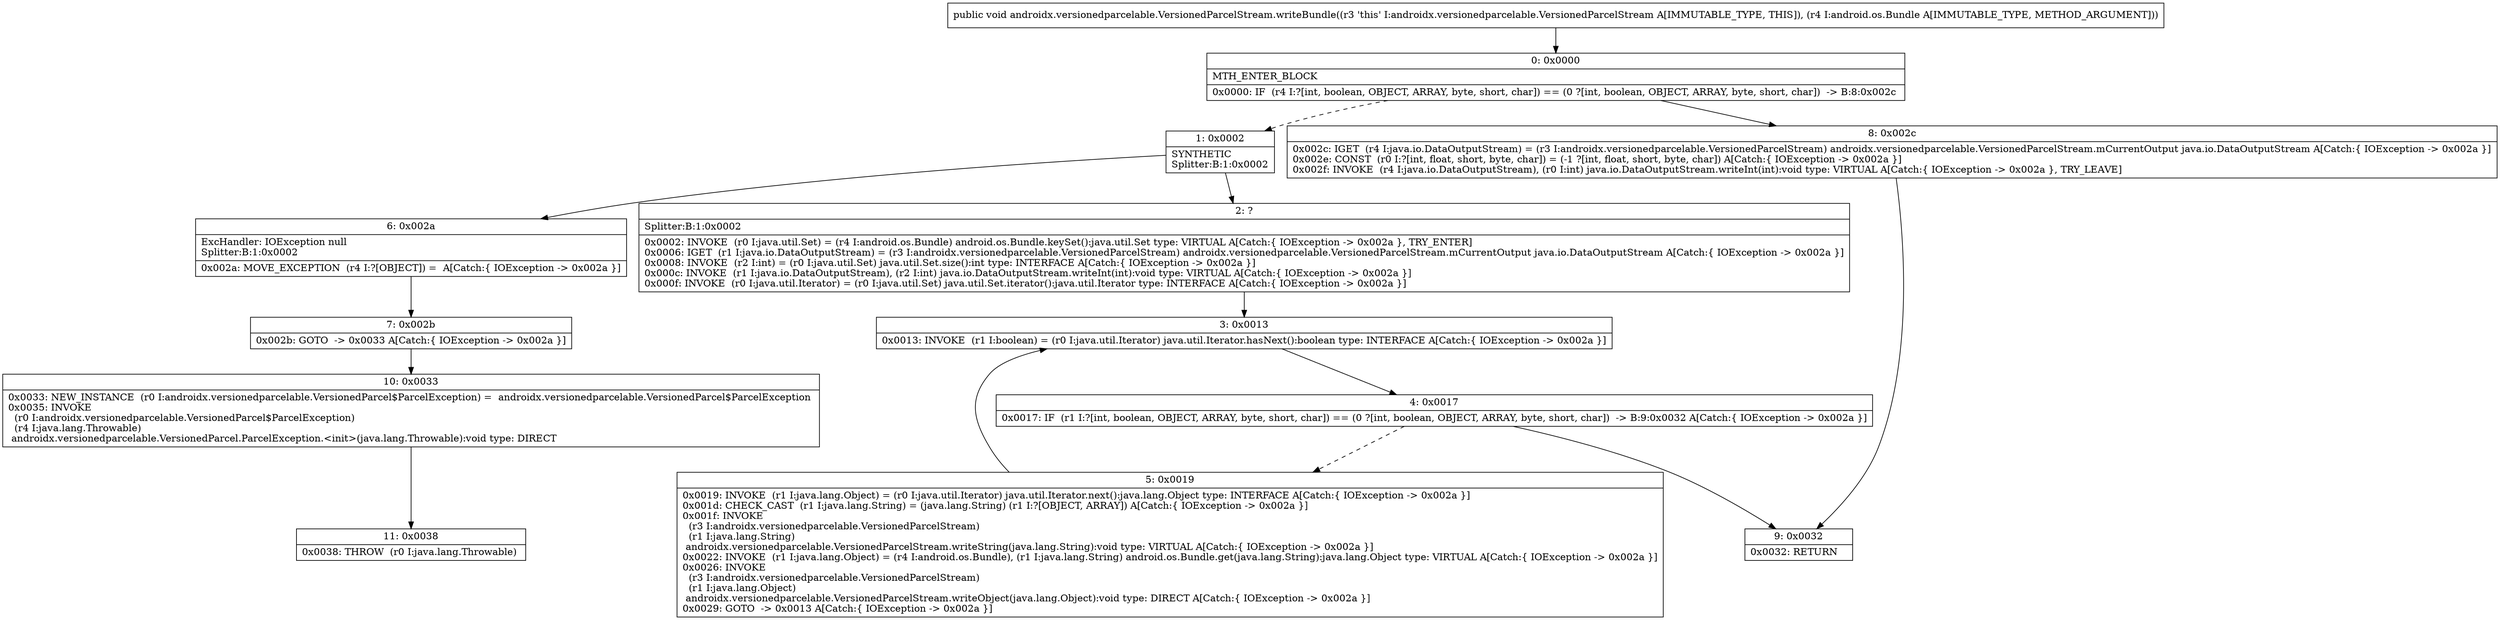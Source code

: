 digraph "CFG forandroidx.versionedparcelable.VersionedParcelStream.writeBundle(Landroid\/os\/Bundle;)V" {
Node_0 [shape=record,label="{0\:\ 0x0000|MTH_ENTER_BLOCK\l|0x0000: IF  (r4 I:?[int, boolean, OBJECT, ARRAY, byte, short, char]) == (0 ?[int, boolean, OBJECT, ARRAY, byte, short, char])  \-\> B:8:0x002c \l}"];
Node_1 [shape=record,label="{1\:\ 0x0002|SYNTHETIC\lSplitter:B:1:0x0002\l}"];
Node_2 [shape=record,label="{2\:\ ?|Splitter:B:1:0x0002\l|0x0002: INVOKE  (r0 I:java.util.Set) = (r4 I:android.os.Bundle) android.os.Bundle.keySet():java.util.Set type: VIRTUAL A[Catch:\{ IOException \-\> 0x002a \}, TRY_ENTER]\l0x0006: IGET  (r1 I:java.io.DataOutputStream) = (r3 I:androidx.versionedparcelable.VersionedParcelStream) androidx.versionedparcelable.VersionedParcelStream.mCurrentOutput java.io.DataOutputStream A[Catch:\{ IOException \-\> 0x002a \}]\l0x0008: INVOKE  (r2 I:int) = (r0 I:java.util.Set) java.util.Set.size():int type: INTERFACE A[Catch:\{ IOException \-\> 0x002a \}]\l0x000c: INVOKE  (r1 I:java.io.DataOutputStream), (r2 I:int) java.io.DataOutputStream.writeInt(int):void type: VIRTUAL A[Catch:\{ IOException \-\> 0x002a \}]\l0x000f: INVOKE  (r0 I:java.util.Iterator) = (r0 I:java.util.Set) java.util.Set.iterator():java.util.Iterator type: INTERFACE A[Catch:\{ IOException \-\> 0x002a \}]\l}"];
Node_3 [shape=record,label="{3\:\ 0x0013|0x0013: INVOKE  (r1 I:boolean) = (r0 I:java.util.Iterator) java.util.Iterator.hasNext():boolean type: INTERFACE A[Catch:\{ IOException \-\> 0x002a \}]\l}"];
Node_4 [shape=record,label="{4\:\ 0x0017|0x0017: IF  (r1 I:?[int, boolean, OBJECT, ARRAY, byte, short, char]) == (0 ?[int, boolean, OBJECT, ARRAY, byte, short, char])  \-\> B:9:0x0032 A[Catch:\{ IOException \-\> 0x002a \}]\l}"];
Node_5 [shape=record,label="{5\:\ 0x0019|0x0019: INVOKE  (r1 I:java.lang.Object) = (r0 I:java.util.Iterator) java.util.Iterator.next():java.lang.Object type: INTERFACE A[Catch:\{ IOException \-\> 0x002a \}]\l0x001d: CHECK_CAST  (r1 I:java.lang.String) = (java.lang.String) (r1 I:?[OBJECT, ARRAY]) A[Catch:\{ IOException \-\> 0x002a \}]\l0x001f: INVOKE  \l  (r3 I:androidx.versionedparcelable.VersionedParcelStream)\l  (r1 I:java.lang.String)\l androidx.versionedparcelable.VersionedParcelStream.writeString(java.lang.String):void type: VIRTUAL A[Catch:\{ IOException \-\> 0x002a \}]\l0x0022: INVOKE  (r1 I:java.lang.Object) = (r4 I:android.os.Bundle), (r1 I:java.lang.String) android.os.Bundle.get(java.lang.String):java.lang.Object type: VIRTUAL A[Catch:\{ IOException \-\> 0x002a \}]\l0x0026: INVOKE  \l  (r3 I:androidx.versionedparcelable.VersionedParcelStream)\l  (r1 I:java.lang.Object)\l androidx.versionedparcelable.VersionedParcelStream.writeObject(java.lang.Object):void type: DIRECT A[Catch:\{ IOException \-\> 0x002a \}]\l0x0029: GOTO  \-\> 0x0013 A[Catch:\{ IOException \-\> 0x002a \}]\l}"];
Node_6 [shape=record,label="{6\:\ 0x002a|ExcHandler: IOException null\lSplitter:B:1:0x0002\l|0x002a: MOVE_EXCEPTION  (r4 I:?[OBJECT]) =  A[Catch:\{ IOException \-\> 0x002a \}]\l}"];
Node_7 [shape=record,label="{7\:\ 0x002b|0x002b: GOTO  \-\> 0x0033 A[Catch:\{ IOException \-\> 0x002a \}]\l}"];
Node_8 [shape=record,label="{8\:\ 0x002c|0x002c: IGET  (r4 I:java.io.DataOutputStream) = (r3 I:androidx.versionedparcelable.VersionedParcelStream) androidx.versionedparcelable.VersionedParcelStream.mCurrentOutput java.io.DataOutputStream A[Catch:\{ IOException \-\> 0x002a \}]\l0x002e: CONST  (r0 I:?[int, float, short, byte, char]) = (\-1 ?[int, float, short, byte, char]) A[Catch:\{ IOException \-\> 0x002a \}]\l0x002f: INVOKE  (r4 I:java.io.DataOutputStream), (r0 I:int) java.io.DataOutputStream.writeInt(int):void type: VIRTUAL A[Catch:\{ IOException \-\> 0x002a \}, TRY_LEAVE]\l}"];
Node_9 [shape=record,label="{9\:\ 0x0032|0x0032: RETURN   \l}"];
Node_10 [shape=record,label="{10\:\ 0x0033|0x0033: NEW_INSTANCE  (r0 I:androidx.versionedparcelable.VersionedParcel$ParcelException) =  androidx.versionedparcelable.VersionedParcel$ParcelException \l0x0035: INVOKE  \l  (r0 I:androidx.versionedparcelable.VersionedParcel$ParcelException)\l  (r4 I:java.lang.Throwable)\l androidx.versionedparcelable.VersionedParcel.ParcelException.\<init\>(java.lang.Throwable):void type: DIRECT \l}"];
Node_11 [shape=record,label="{11\:\ 0x0038|0x0038: THROW  (r0 I:java.lang.Throwable) \l}"];
MethodNode[shape=record,label="{public void androidx.versionedparcelable.VersionedParcelStream.writeBundle((r3 'this' I:androidx.versionedparcelable.VersionedParcelStream A[IMMUTABLE_TYPE, THIS]), (r4 I:android.os.Bundle A[IMMUTABLE_TYPE, METHOD_ARGUMENT])) }"];
MethodNode -> Node_0;
Node_0 -> Node_1[style=dashed];
Node_0 -> Node_8;
Node_1 -> Node_2;
Node_1 -> Node_6;
Node_2 -> Node_3;
Node_3 -> Node_4;
Node_4 -> Node_5[style=dashed];
Node_4 -> Node_9;
Node_5 -> Node_3;
Node_6 -> Node_7;
Node_7 -> Node_10;
Node_8 -> Node_9;
Node_10 -> Node_11;
}

